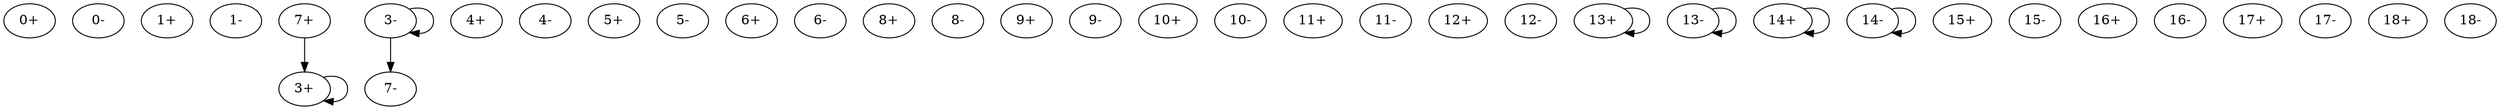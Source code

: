 digraph adj {
graph [k=90]
edge [d=-89]
"0+" [l=207 C=8557]
"0-" [l=207 C=8557]
"1+" [l=243 C=739]
"1-" [l=243 C=739]
"3+" [l=149 C=1048]
"3-" [l=149 C=1048]
"4+" [l=253 C=595]
"4-" [l=253 C=595]
"5+" [l=253 C=655]
"5-" [l=253 C=655]
"6+" [l=239 C=803]
"6-" [l=239 C=803]
"7+" [l=200 C=874]
"7-" [l=200 C=874]
"8+" [l=195 C=312]
"8-" [l=195 C=312]
"9+" [l=236 C=1550]
"9-" [l=236 C=1550]
"10+" [l=238 C=682]
"10-" [l=238 C=682]
"11+" [l=234 C=835]
"11-" [l=234 C=835]
"12+" [l=214 C=787]
"12-" [l=214 C=787]
"13+" [l=149 C=279]
"13-" [l=149 C=279]
"14+" [l=102 C=108]
"14-" [l=102 C=108]
"15+" [l=182 C=571]
"15-" [l=182 C=571]
"16+" [l=188 C=339]
"16-" [l=188 C=339]
"17+" [l=228 C=353]
"17-" [l=228 C=353]
"18+" [l=201 C=479]
"18-" [l=201 C=479]
"3+" -> "3+"
"3-" -> "3-"
"3-" -> "7-" [d=-59]
"7+" -> "3+" [d=-59]
"13+" -> "13+"
"13-" -> "13-"
"14+" -> "14+"
"14-" -> "14-"
}
